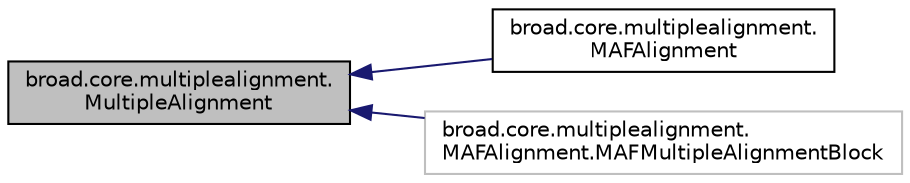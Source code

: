 digraph "broad.core.multiplealignment.MultipleAlignment"
{
  edge [fontname="Helvetica",fontsize="10",labelfontname="Helvetica",labelfontsize="10"];
  node [fontname="Helvetica",fontsize="10",shape=record];
  rankdir="LR";
  Node1 [label="broad.core.multiplealignment.\lMultipleAlignment",height=0.2,width=0.4,color="black", fillcolor="grey75", style="filled" fontcolor="black"];
  Node1 -> Node2 [dir="back",color="midnightblue",fontsize="10",style="solid"];
  Node2 [label="broad.core.multiplealignment.\lMAFAlignment",height=0.2,width=0.4,color="black", fillcolor="white", style="filled",URL="$classbroad_1_1core_1_1multiplealignment_1_1_m_a_f_alignment.html"];
  Node1 -> Node3 [dir="back",color="midnightblue",fontsize="10",style="solid"];
  Node3 [label="broad.core.multiplealignment.\lMAFAlignment.MAFMultipleAlignmentBlock",height=0.2,width=0.4,color="grey75", fillcolor="white", style="filled"];
}
